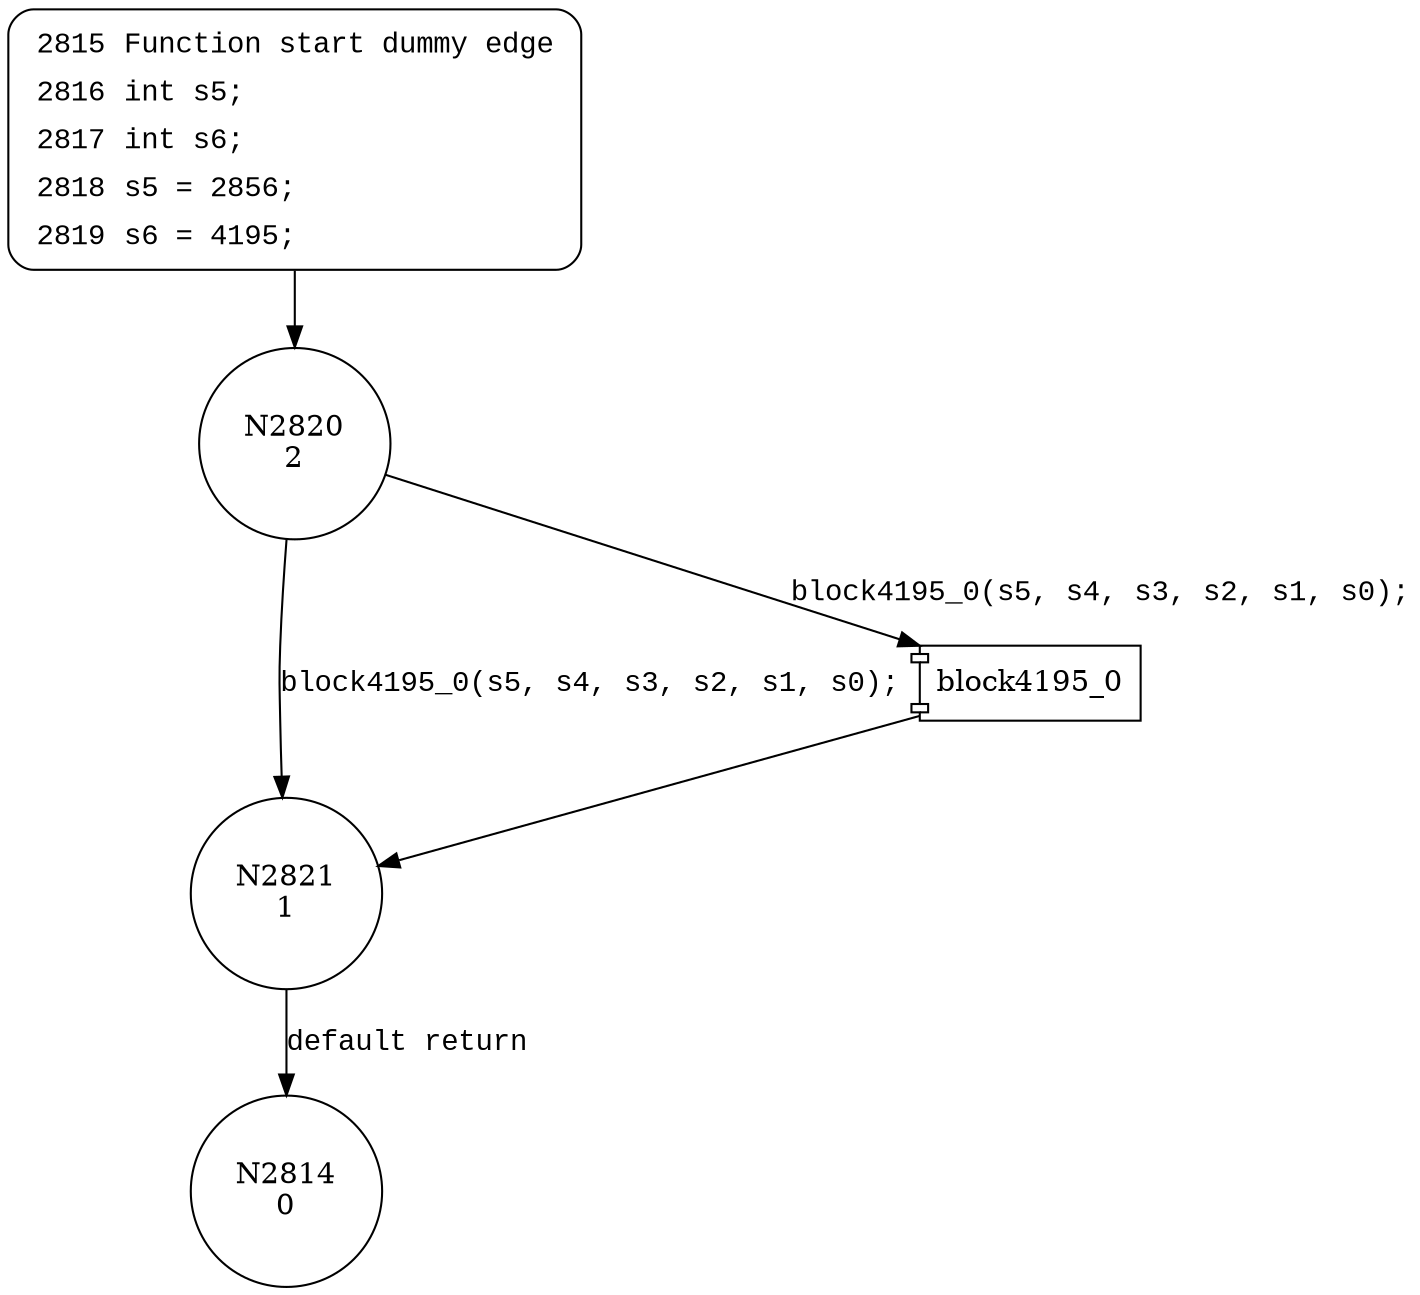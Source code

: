 digraph block2849 {
2820 [shape="circle" label="N2820\n2"]
2821 [shape="circle" label="N2821\n1"]
2814 [shape="circle" label="N2814\n0"]
2815 [style="filled,bold" penwidth="1" fillcolor="white" fontname="Courier New" shape="Mrecord" label=<<table border="0" cellborder="0" cellpadding="3" bgcolor="white"><tr><td align="right">2815</td><td align="left">Function start dummy edge</td></tr><tr><td align="right">2816</td><td align="left">int s5;</td></tr><tr><td align="right">2817</td><td align="left">int s6;</td></tr><tr><td align="right">2818</td><td align="left">s5 = 2856;</td></tr><tr><td align="right">2819</td><td align="left">s6 = 4195;</td></tr></table>>]
2815 -> 2820[label=""]
100135 [shape="component" label="block4195_0"]
2820 -> 100135 [label="block4195_0(s5, s4, s3, s2, s1, s0);" fontname="Courier New"]
100135 -> 2821 [label="" fontname="Courier New"]
2820 -> 2821 [label="block4195_0(s5, s4, s3, s2, s1, s0);" fontname="Courier New"]
2821 -> 2814 [label="default return" fontname="Courier New"]
}
